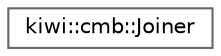 digraph "Graphical Class Hierarchy"
{
 // LATEX_PDF_SIZE
  bgcolor="transparent";
  edge [fontname=Helvetica,fontsize=10,labelfontname=Helvetica,labelfontsize=10];
  node [fontname=Helvetica,fontsize=10,shape=box,height=0.2,width=0.4];
  rankdir="LR";
  Node0 [id="Node000000",label="kiwi::cmb::Joiner",height=0.2,width=0.4,color="grey40", fillcolor="white", style="filled",URL="$classkiwi_1_1cmb_1_1Joiner.html",tooltip=" "];
}
